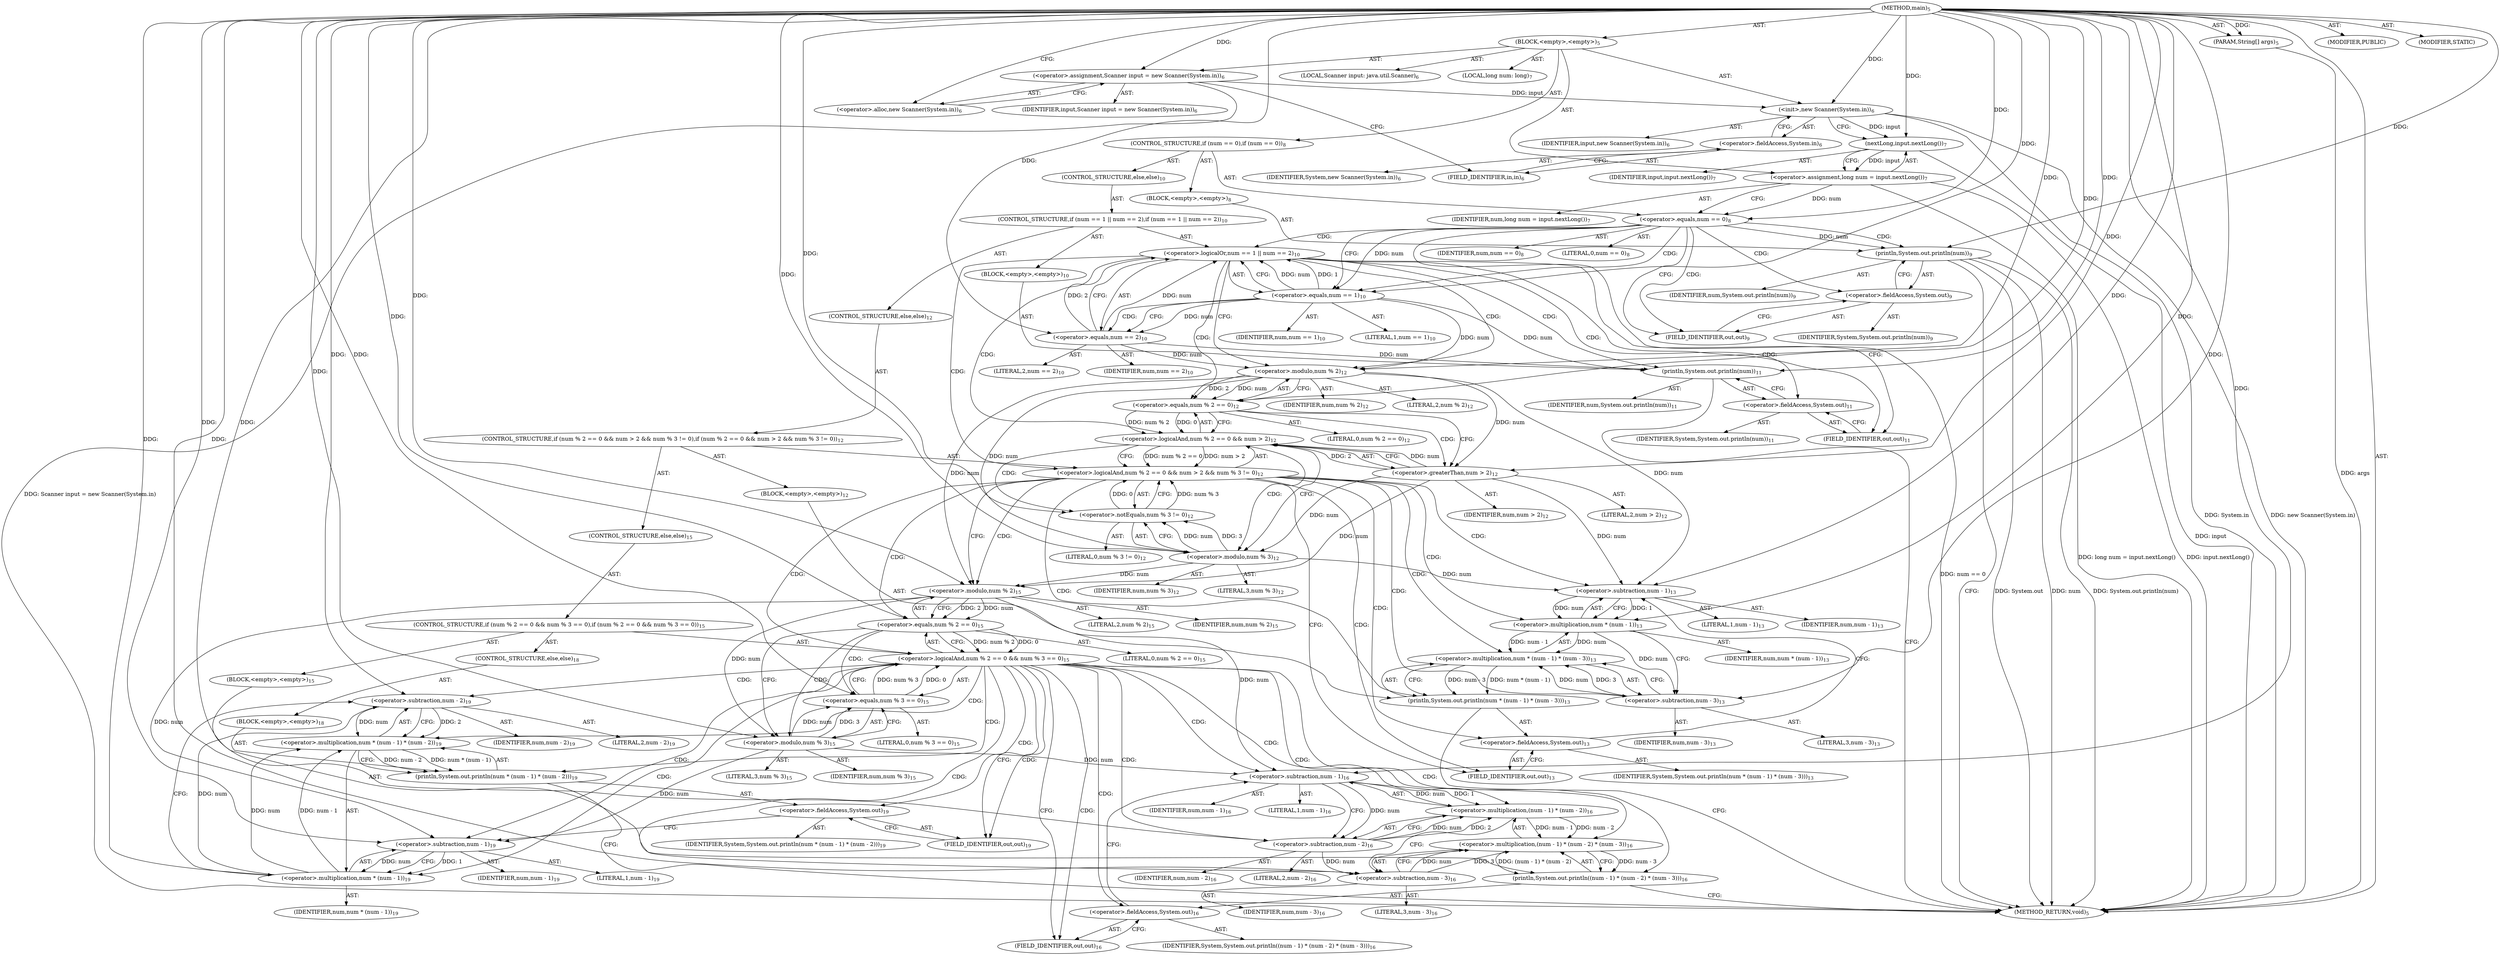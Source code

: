 digraph "main" {  
"19" [label = <(METHOD,main)<SUB>5</SUB>> ]
"20" [label = <(PARAM,String[] args)<SUB>5</SUB>> ]
"21" [label = <(BLOCK,&lt;empty&gt;,&lt;empty&gt;)<SUB>5</SUB>> ]
"4" [label = <(LOCAL,Scanner input: java.util.Scanner)<SUB>6</SUB>> ]
"22" [label = <(&lt;operator&gt;.assignment,Scanner input = new Scanner(System.in))<SUB>6</SUB>> ]
"23" [label = <(IDENTIFIER,input,Scanner input = new Scanner(System.in))<SUB>6</SUB>> ]
"24" [label = <(&lt;operator&gt;.alloc,new Scanner(System.in))<SUB>6</SUB>> ]
"25" [label = <(&lt;init&gt;,new Scanner(System.in))<SUB>6</SUB>> ]
"3" [label = <(IDENTIFIER,input,new Scanner(System.in))<SUB>6</SUB>> ]
"26" [label = <(&lt;operator&gt;.fieldAccess,System.in)<SUB>6</SUB>> ]
"27" [label = <(IDENTIFIER,System,new Scanner(System.in))<SUB>6</SUB>> ]
"28" [label = <(FIELD_IDENTIFIER,in,in)<SUB>6</SUB>> ]
"29" [label = <(LOCAL,long num: long)<SUB>7</SUB>> ]
"30" [label = <(&lt;operator&gt;.assignment,long num = input.nextLong())<SUB>7</SUB>> ]
"31" [label = <(IDENTIFIER,num,long num = input.nextLong())<SUB>7</SUB>> ]
"32" [label = <(nextLong,input.nextLong())<SUB>7</SUB>> ]
"33" [label = <(IDENTIFIER,input,input.nextLong())<SUB>7</SUB>> ]
"34" [label = <(CONTROL_STRUCTURE,if (num == 0),if (num == 0))<SUB>8</SUB>> ]
"35" [label = <(&lt;operator&gt;.equals,num == 0)<SUB>8</SUB>> ]
"36" [label = <(IDENTIFIER,num,num == 0)<SUB>8</SUB>> ]
"37" [label = <(LITERAL,0,num == 0)<SUB>8</SUB>> ]
"38" [label = <(BLOCK,&lt;empty&gt;,&lt;empty&gt;)<SUB>8</SUB>> ]
"39" [label = <(println,System.out.println(num))<SUB>9</SUB>> ]
"40" [label = <(&lt;operator&gt;.fieldAccess,System.out)<SUB>9</SUB>> ]
"41" [label = <(IDENTIFIER,System,System.out.println(num))<SUB>9</SUB>> ]
"42" [label = <(FIELD_IDENTIFIER,out,out)<SUB>9</SUB>> ]
"43" [label = <(IDENTIFIER,num,System.out.println(num))<SUB>9</SUB>> ]
"44" [label = <(CONTROL_STRUCTURE,else,else)<SUB>10</SUB>> ]
"45" [label = <(CONTROL_STRUCTURE,if (num == 1 || num == 2),if (num == 1 || num == 2))<SUB>10</SUB>> ]
"46" [label = <(&lt;operator&gt;.logicalOr,num == 1 || num == 2)<SUB>10</SUB>> ]
"47" [label = <(&lt;operator&gt;.equals,num == 1)<SUB>10</SUB>> ]
"48" [label = <(IDENTIFIER,num,num == 1)<SUB>10</SUB>> ]
"49" [label = <(LITERAL,1,num == 1)<SUB>10</SUB>> ]
"50" [label = <(&lt;operator&gt;.equals,num == 2)<SUB>10</SUB>> ]
"51" [label = <(IDENTIFIER,num,num == 2)<SUB>10</SUB>> ]
"52" [label = <(LITERAL,2,num == 2)<SUB>10</SUB>> ]
"53" [label = <(BLOCK,&lt;empty&gt;,&lt;empty&gt;)<SUB>10</SUB>> ]
"54" [label = <(println,System.out.println(num))<SUB>11</SUB>> ]
"55" [label = <(&lt;operator&gt;.fieldAccess,System.out)<SUB>11</SUB>> ]
"56" [label = <(IDENTIFIER,System,System.out.println(num))<SUB>11</SUB>> ]
"57" [label = <(FIELD_IDENTIFIER,out,out)<SUB>11</SUB>> ]
"58" [label = <(IDENTIFIER,num,System.out.println(num))<SUB>11</SUB>> ]
"59" [label = <(CONTROL_STRUCTURE,else,else)<SUB>12</SUB>> ]
"60" [label = <(CONTROL_STRUCTURE,if (num % 2 == 0 &amp;&amp; num &gt; 2 &amp;&amp; num % 3 != 0),if (num % 2 == 0 &amp;&amp; num &gt; 2 &amp;&amp; num % 3 != 0))<SUB>12</SUB>> ]
"61" [label = <(&lt;operator&gt;.logicalAnd,num % 2 == 0 &amp;&amp; num &gt; 2 &amp;&amp; num % 3 != 0)<SUB>12</SUB>> ]
"62" [label = <(&lt;operator&gt;.logicalAnd,num % 2 == 0 &amp;&amp; num &gt; 2)<SUB>12</SUB>> ]
"63" [label = <(&lt;operator&gt;.equals,num % 2 == 0)<SUB>12</SUB>> ]
"64" [label = <(&lt;operator&gt;.modulo,num % 2)<SUB>12</SUB>> ]
"65" [label = <(IDENTIFIER,num,num % 2)<SUB>12</SUB>> ]
"66" [label = <(LITERAL,2,num % 2)<SUB>12</SUB>> ]
"67" [label = <(LITERAL,0,num % 2 == 0)<SUB>12</SUB>> ]
"68" [label = <(&lt;operator&gt;.greaterThan,num &gt; 2)<SUB>12</SUB>> ]
"69" [label = <(IDENTIFIER,num,num &gt; 2)<SUB>12</SUB>> ]
"70" [label = <(LITERAL,2,num &gt; 2)<SUB>12</SUB>> ]
"71" [label = <(&lt;operator&gt;.notEquals,num % 3 != 0)<SUB>12</SUB>> ]
"72" [label = <(&lt;operator&gt;.modulo,num % 3)<SUB>12</SUB>> ]
"73" [label = <(IDENTIFIER,num,num % 3)<SUB>12</SUB>> ]
"74" [label = <(LITERAL,3,num % 3)<SUB>12</SUB>> ]
"75" [label = <(LITERAL,0,num % 3 != 0)<SUB>12</SUB>> ]
"76" [label = <(BLOCK,&lt;empty&gt;,&lt;empty&gt;)<SUB>12</SUB>> ]
"77" [label = <(println,System.out.println(num * (num - 1) * (num - 3)))<SUB>13</SUB>> ]
"78" [label = <(&lt;operator&gt;.fieldAccess,System.out)<SUB>13</SUB>> ]
"79" [label = <(IDENTIFIER,System,System.out.println(num * (num - 1) * (num - 3)))<SUB>13</SUB>> ]
"80" [label = <(FIELD_IDENTIFIER,out,out)<SUB>13</SUB>> ]
"81" [label = <(&lt;operator&gt;.multiplication,num * (num - 1) * (num - 3))<SUB>13</SUB>> ]
"82" [label = <(&lt;operator&gt;.multiplication,num * (num - 1))<SUB>13</SUB>> ]
"83" [label = <(IDENTIFIER,num,num * (num - 1))<SUB>13</SUB>> ]
"84" [label = <(&lt;operator&gt;.subtraction,num - 1)<SUB>13</SUB>> ]
"85" [label = <(IDENTIFIER,num,num - 1)<SUB>13</SUB>> ]
"86" [label = <(LITERAL,1,num - 1)<SUB>13</SUB>> ]
"87" [label = <(&lt;operator&gt;.subtraction,num - 3)<SUB>13</SUB>> ]
"88" [label = <(IDENTIFIER,num,num - 3)<SUB>13</SUB>> ]
"89" [label = <(LITERAL,3,num - 3)<SUB>13</SUB>> ]
"90" [label = <(CONTROL_STRUCTURE,else,else)<SUB>15</SUB>> ]
"91" [label = <(CONTROL_STRUCTURE,if (num % 2 == 0 &amp;&amp; num % 3 == 0),if (num % 2 == 0 &amp;&amp; num % 3 == 0))<SUB>15</SUB>> ]
"92" [label = <(&lt;operator&gt;.logicalAnd,num % 2 == 0 &amp;&amp; num % 3 == 0)<SUB>15</SUB>> ]
"93" [label = <(&lt;operator&gt;.equals,num % 2 == 0)<SUB>15</SUB>> ]
"94" [label = <(&lt;operator&gt;.modulo,num % 2)<SUB>15</SUB>> ]
"95" [label = <(IDENTIFIER,num,num % 2)<SUB>15</SUB>> ]
"96" [label = <(LITERAL,2,num % 2)<SUB>15</SUB>> ]
"97" [label = <(LITERAL,0,num % 2 == 0)<SUB>15</SUB>> ]
"98" [label = <(&lt;operator&gt;.equals,num % 3 == 0)<SUB>15</SUB>> ]
"99" [label = <(&lt;operator&gt;.modulo,num % 3)<SUB>15</SUB>> ]
"100" [label = <(IDENTIFIER,num,num % 3)<SUB>15</SUB>> ]
"101" [label = <(LITERAL,3,num % 3)<SUB>15</SUB>> ]
"102" [label = <(LITERAL,0,num % 3 == 0)<SUB>15</SUB>> ]
"103" [label = <(BLOCK,&lt;empty&gt;,&lt;empty&gt;)<SUB>15</SUB>> ]
"104" [label = <(println,System.out.println((num - 1) * (num - 2) * (num - 3)))<SUB>16</SUB>> ]
"105" [label = <(&lt;operator&gt;.fieldAccess,System.out)<SUB>16</SUB>> ]
"106" [label = <(IDENTIFIER,System,System.out.println((num - 1) * (num - 2) * (num - 3)))<SUB>16</SUB>> ]
"107" [label = <(FIELD_IDENTIFIER,out,out)<SUB>16</SUB>> ]
"108" [label = <(&lt;operator&gt;.multiplication,(num - 1) * (num - 2) * (num - 3))<SUB>16</SUB>> ]
"109" [label = <(&lt;operator&gt;.multiplication,(num - 1) * (num - 2))<SUB>16</SUB>> ]
"110" [label = <(&lt;operator&gt;.subtraction,num - 1)<SUB>16</SUB>> ]
"111" [label = <(IDENTIFIER,num,num - 1)<SUB>16</SUB>> ]
"112" [label = <(LITERAL,1,num - 1)<SUB>16</SUB>> ]
"113" [label = <(&lt;operator&gt;.subtraction,num - 2)<SUB>16</SUB>> ]
"114" [label = <(IDENTIFIER,num,num - 2)<SUB>16</SUB>> ]
"115" [label = <(LITERAL,2,num - 2)<SUB>16</SUB>> ]
"116" [label = <(&lt;operator&gt;.subtraction,num - 3)<SUB>16</SUB>> ]
"117" [label = <(IDENTIFIER,num,num - 3)<SUB>16</SUB>> ]
"118" [label = <(LITERAL,3,num - 3)<SUB>16</SUB>> ]
"119" [label = <(CONTROL_STRUCTURE,else,else)<SUB>18</SUB>> ]
"120" [label = <(BLOCK,&lt;empty&gt;,&lt;empty&gt;)<SUB>18</SUB>> ]
"121" [label = <(println,System.out.println(num * (num - 1) * (num - 2)))<SUB>19</SUB>> ]
"122" [label = <(&lt;operator&gt;.fieldAccess,System.out)<SUB>19</SUB>> ]
"123" [label = <(IDENTIFIER,System,System.out.println(num * (num - 1) * (num - 2)))<SUB>19</SUB>> ]
"124" [label = <(FIELD_IDENTIFIER,out,out)<SUB>19</SUB>> ]
"125" [label = <(&lt;operator&gt;.multiplication,num * (num - 1) * (num - 2))<SUB>19</SUB>> ]
"126" [label = <(&lt;operator&gt;.multiplication,num * (num - 1))<SUB>19</SUB>> ]
"127" [label = <(IDENTIFIER,num,num * (num - 1))<SUB>19</SUB>> ]
"128" [label = <(&lt;operator&gt;.subtraction,num - 1)<SUB>19</SUB>> ]
"129" [label = <(IDENTIFIER,num,num - 1)<SUB>19</SUB>> ]
"130" [label = <(LITERAL,1,num - 1)<SUB>19</SUB>> ]
"131" [label = <(&lt;operator&gt;.subtraction,num - 2)<SUB>19</SUB>> ]
"132" [label = <(IDENTIFIER,num,num - 2)<SUB>19</SUB>> ]
"133" [label = <(LITERAL,2,num - 2)<SUB>19</SUB>> ]
"134" [label = <(MODIFIER,PUBLIC)> ]
"135" [label = <(MODIFIER,STATIC)> ]
"136" [label = <(METHOD_RETURN,void)<SUB>5</SUB>> ]
  "19" -> "20"  [ label = "AST: "] 
  "19" -> "21"  [ label = "AST: "] 
  "19" -> "134"  [ label = "AST: "] 
  "19" -> "135"  [ label = "AST: "] 
  "19" -> "136"  [ label = "AST: "] 
  "21" -> "4"  [ label = "AST: "] 
  "21" -> "22"  [ label = "AST: "] 
  "21" -> "25"  [ label = "AST: "] 
  "21" -> "29"  [ label = "AST: "] 
  "21" -> "30"  [ label = "AST: "] 
  "21" -> "34"  [ label = "AST: "] 
  "22" -> "23"  [ label = "AST: "] 
  "22" -> "24"  [ label = "AST: "] 
  "25" -> "3"  [ label = "AST: "] 
  "25" -> "26"  [ label = "AST: "] 
  "26" -> "27"  [ label = "AST: "] 
  "26" -> "28"  [ label = "AST: "] 
  "30" -> "31"  [ label = "AST: "] 
  "30" -> "32"  [ label = "AST: "] 
  "32" -> "33"  [ label = "AST: "] 
  "34" -> "35"  [ label = "AST: "] 
  "34" -> "38"  [ label = "AST: "] 
  "34" -> "44"  [ label = "AST: "] 
  "35" -> "36"  [ label = "AST: "] 
  "35" -> "37"  [ label = "AST: "] 
  "38" -> "39"  [ label = "AST: "] 
  "39" -> "40"  [ label = "AST: "] 
  "39" -> "43"  [ label = "AST: "] 
  "40" -> "41"  [ label = "AST: "] 
  "40" -> "42"  [ label = "AST: "] 
  "44" -> "45"  [ label = "AST: "] 
  "45" -> "46"  [ label = "AST: "] 
  "45" -> "53"  [ label = "AST: "] 
  "45" -> "59"  [ label = "AST: "] 
  "46" -> "47"  [ label = "AST: "] 
  "46" -> "50"  [ label = "AST: "] 
  "47" -> "48"  [ label = "AST: "] 
  "47" -> "49"  [ label = "AST: "] 
  "50" -> "51"  [ label = "AST: "] 
  "50" -> "52"  [ label = "AST: "] 
  "53" -> "54"  [ label = "AST: "] 
  "54" -> "55"  [ label = "AST: "] 
  "54" -> "58"  [ label = "AST: "] 
  "55" -> "56"  [ label = "AST: "] 
  "55" -> "57"  [ label = "AST: "] 
  "59" -> "60"  [ label = "AST: "] 
  "60" -> "61"  [ label = "AST: "] 
  "60" -> "76"  [ label = "AST: "] 
  "60" -> "90"  [ label = "AST: "] 
  "61" -> "62"  [ label = "AST: "] 
  "61" -> "71"  [ label = "AST: "] 
  "62" -> "63"  [ label = "AST: "] 
  "62" -> "68"  [ label = "AST: "] 
  "63" -> "64"  [ label = "AST: "] 
  "63" -> "67"  [ label = "AST: "] 
  "64" -> "65"  [ label = "AST: "] 
  "64" -> "66"  [ label = "AST: "] 
  "68" -> "69"  [ label = "AST: "] 
  "68" -> "70"  [ label = "AST: "] 
  "71" -> "72"  [ label = "AST: "] 
  "71" -> "75"  [ label = "AST: "] 
  "72" -> "73"  [ label = "AST: "] 
  "72" -> "74"  [ label = "AST: "] 
  "76" -> "77"  [ label = "AST: "] 
  "77" -> "78"  [ label = "AST: "] 
  "77" -> "81"  [ label = "AST: "] 
  "78" -> "79"  [ label = "AST: "] 
  "78" -> "80"  [ label = "AST: "] 
  "81" -> "82"  [ label = "AST: "] 
  "81" -> "87"  [ label = "AST: "] 
  "82" -> "83"  [ label = "AST: "] 
  "82" -> "84"  [ label = "AST: "] 
  "84" -> "85"  [ label = "AST: "] 
  "84" -> "86"  [ label = "AST: "] 
  "87" -> "88"  [ label = "AST: "] 
  "87" -> "89"  [ label = "AST: "] 
  "90" -> "91"  [ label = "AST: "] 
  "91" -> "92"  [ label = "AST: "] 
  "91" -> "103"  [ label = "AST: "] 
  "91" -> "119"  [ label = "AST: "] 
  "92" -> "93"  [ label = "AST: "] 
  "92" -> "98"  [ label = "AST: "] 
  "93" -> "94"  [ label = "AST: "] 
  "93" -> "97"  [ label = "AST: "] 
  "94" -> "95"  [ label = "AST: "] 
  "94" -> "96"  [ label = "AST: "] 
  "98" -> "99"  [ label = "AST: "] 
  "98" -> "102"  [ label = "AST: "] 
  "99" -> "100"  [ label = "AST: "] 
  "99" -> "101"  [ label = "AST: "] 
  "103" -> "104"  [ label = "AST: "] 
  "104" -> "105"  [ label = "AST: "] 
  "104" -> "108"  [ label = "AST: "] 
  "105" -> "106"  [ label = "AST: "] 
  "105" -> "107"  [ label = "AST: "] 
  "108" -> "109"  [ label = "AST: "] 
  "108" -> "116"  [ label = "AST: "] 
  "109" -> "110"  [ label = "AST: "] 
  "109" -> "113"  [ label = "AST: "] 
  "110" -> "111"  [ label = "AST: "] 
  "110" -> "112"  [ label = "AST: "] 
  "113" -> "114"  [ label = "AST: "] 
  "113" -> "115"  [ label = "AST: "] 
  "116" -> "117"  [ label = "AST: "] 
  "116" -> "118"  [ label = "AST: "] 
  "119" -> "120"  [ label = "AST: "] 
  "120" -> "121"  [ label = "AST: "] 
  "121" -> "122"  [ label = "AST: "] 
  "121" -> "125"  [ label = "AST: "] 
  "122" -> "123"  [ label = "AST: "] 
  "122" -> "124"  [ label = "AST: "] 
  "125" -> "126"  [ label = "AST: "] 
  "125" -> "131"  [ label = "AST: "] 
  "126" -> "127"  [ label = "AST: "] 
  "126" -> "128"  [ label = "AST: "] 
  "128" -> "129"  [ label = "AST: "] 
  "128" -> "130"  [ label = "AST: "] 
  "131" -> "132"  [ label = "AST: "] 
  "131" -> "133"  [ label = "AST: "] 
  "22" -> "28"  [ label = "CFG: "] 
  "25" -> "32"  [ label = "CFG: "] 
  "30" -> "35"  [ label = "CFG: "] 
  "24" -> "22"  [ label = "CFG: "] 
  "26" -> "25"  [ label = "CFG: "] 
  "32" -> "30"  [ label = "CFG: "] 
  "35" -> "42"  [ label = "CFG: "] 
  "35" -> "47"  [ label = "CFG: "] 
  "28" -> "26"  [ label = "CFG: "] 
  "39" -> "136"  [ label = "CFG: "] 
  "40" -> "39"  [ label = "CFG: "] 
  "46" -> "57"  [ label = "CFG: "] 
  "46" -> "64"  [ label = "CFG: "] 
  "42" -> "40"  [ label = "CFG: "] 
  "47" -> "46"  [ label = "CFG: "] 
  "47" -> "50"  [ label = "CFG: "] 
  "50" -> "46"  [ label = "CFG: "] 
  "54" -> "136"  [ label = "CFG: "] 
  "55" -> "54"  [ label = "CFG: "] 
  "61" -> "80"  [ label = "CFG: "] 
  "61" -> "94"  [ label = "CFG: "] 
  "57" -> "55"  [ label = "CFG: "] 
  "62" -> "61"  [ label = "CFG: "] 
  "62" -> "72"  [ label = "CFG: "] 
  "71" -> "61"  [ label = "CFG: "] 
  "77" -> "136"  [ label = "CFG: "] 
  "63" -> "62"  [ label = "CFG: "] 
  "63" -> "68"  [ label = "CFG: "] 
  "68" -> "62"  [ label = "CFG: "] 
  "72" -> "71"  [ label = "CFG: "] 
  "78" -> "84"  [ label = "CFG: "] 
  "81" -> "77"  [ label = "CFG: "] 
  "92" -> "107"  [ label = "CFG: "] 
  "92" -> "124"  [ label = "CFG: "] 
  "64" -> "63"  [ label = "CFG: "] 
  "80" -> "78"  [ label = "CFG: "] 
  "82" -> "87"  [ label = "CFG: "] 
  "87" -> "81"  [ label = "CFG: "] 
  "93" -> "92"  [ label = "CFG: "] 
  "93" -> "99"  [ label = "CFG: "] 
  "98" -> "92"  [ label = "CFG: "] 
  "104" -> "136"  [ label = "CFG: "] 
  "84" -> "82"  [ label = "CFG: "] 
  "94" -> "93"  [ label = "CFG: "] 
  "99" -> "98"  [ label = "CFG: "] 
  "105" -> "110"  [ label = "CFG: "] 
  "108" -> "104"  [ label = "CFG: "] 
  "121" -> "136"  [ label = "CFG: "] 
  "107" -> "105"  [ label = "CFG: "] 
  "109" -> "116"  [ label = "CFG: "] 
  "116" -> "108"  [ label = "CFG: "] 
  "122" -> "128"  [ label = "CFG: "] 
  "125" -> "121"  [ label = "CFG: "] 
  "110" -> "113"  [ label = "CFG: "] 
  "113" -> "109"  [ label = "CFG: "] 
  "124" -> "122"  [ label = "CFG: "] 
  "126" -> "131"  [ label = "CFG: "] 
  "131" -> "125"  [ label = "CFG: "] 
  "128" -> "126"  [ label = "CFG: "] 
  "19" -> "24"  [ label = "CFG: "] 
  "20" -> "136"  [ label = "DDG: args"] 
  "22" -> "136"  [ label = "DDG: Scanner input = new Scanner(System.in)"] 
  "25" -> "136"  [ label = "DDG: System.in"] 
  "25" -> "136"  [ label = "DDG: new Scanner(System.in)"] 
  "32" -> "136"  [ label = "DDG: input"] 
  "30" -> "136"  [ label = "DDG: input.nextLong()"] 
  "30" -> "136"  [ label = "DDG: long num = input.nextLong()"] 
  "35" -> "136"  [ label = "DDG: num == 0"] 
  "39" -> "136"  [ label = "DDG: System.out"] 
  "39" -> "136"  [ label = "DDG: num"] 
  "39" -> "136"  [ label = "DDG: System.out.println(num)"] 
  "19" -> "20"  [ label = "DDG: "] 
  "19" -> "22"  [ label = "DDG: "] 
  "32" -> "30"  [ label = "DDG: input"] 
  "22" -> "25"  [ label = "DDG: input"] 
  "19" -> "25"  [ label = "DDG: "] 
  "25" -> "32"  [ label = "DDG: input"] 
  "19" -> "32"  [ label = "DDG: "] 
  "30" -> "35"  [ label = "DDG: num"] 
  "19" -> "35"  [ label = "DDG: "] 
  "35" -> "39"  [ label = "DDG: num"] 
  "19" -> "39"  [ label = "DDG: "] 
  "47" -> "46"  [ label = "DDG: num"] 
  "47" -> "46"  [ label = "DDG: 1"] 
  "50" -> "46"  [ label = "DDG: num"] 
  "50" -> "46"  [ label = "DDG: 2"] 
  "35" -> "47"  [ label = "DDG: num"] 
  "19" -> "47"  [ label = "DDG: "] 
  "47" -> "50"  [ label = "DDG: num"] 
  "19" -> "50"  [ label = "DDG: "] 
  "47" -> "54"  [ label = "DDG: num"] 
  "50" -> "54"  [ label = "DDG: num"] 
  "19" -> "54"  [ label = "DDG: "] 
  "62" -> "61"  [ label = "DDG: num % 2 == 0"] 
  "62" -> "61"  [ label = "DDG: num &gt; 2"] 
  "71" -> "61"  [ label = "DDG: num % 3"] 
  "71" -> "61"  [ label = "DDG: 0"] 
  "63" -> "62"  [ label = "DDG: num % 2"] 
  "63" -> "62"  [ label = "DDG: 0"] 
  "68" -> "62"  [ label = "DDG: num"] 
  "68" -> "62"  [ label = "DDG: 2"] 
  "72" -> "71"  [ label = "DDG: num"] 
  "72" -> "71"  [ label = "DDG: 3"] 
  "19" -> "71"  [ label = "DDG: "] 
  "81" -> "77"  [ label = "DDG: num * (num - 1)"] 
  "81" -> "77"  [ label = "DDG: num - 3"] 
  "64" -> "63"  [ label = "DDG: num"] 
  "64" -> "63"  [ label = "DDG: 2"] 
  "19" -> "63"  [ label = "DDG: "] 
  "64" -> "68"  [ label = "DDG: num"] 
  "19" -> "68"  [ label = "DDG: "] 
  "64" -> "72"  [ label = "DDG: num"] 
  "68" -> "72"  [ label = "DDG: num"] 
  "19" -> "72"  [ label = "DDG: "] 
  "82" -> "81"  [ label = "DDG: num"] 
  "82" -> "81"  [ label = "DDG: num - 1"] 
  "87" -> "81"  [ label = "DDG: num"] 
  "87" -> "81"  [ label = "DDG: 3"] 
  "93" -> "92"  [ label = "DDG: num % 2"] 
  "93" -> "92"  [ label = "DDG: 0"] 
  "98" -> "92"  [ label = "DDG: num % 3"] 
  "98" -> "92"  [ label = "DDG: 0"] 
  "47" -> "64"  [ label = "DDG: num"] 
  "50" -> "64"  [ label = "DDG: num"] 
  "19" -> "64"  [ label = "DDG: "] 
  "84" -> "82"  [ label = "DDG: num"] 
  "19" -> "82"  [ label = "DDG: "] 
  "84" -> "82"  [ label = "DDG: 1"] 
  "82" -> "87"  [ label = "DDG: num"] 
  "19" -> "87"  [ label = "DDG: "] 
  "94" -> "93"  [ label = "DDG: num"] 
  "94" -> "93"  [ label = "DDG: 2"] 
  "19" -> "93"  [ label = "DDG: "] 
  "99" -> "98"  [ label = "DDG: num"] 
  "99" -> "98"  [ label = "DDG: 3"] 
  "19" -> "98"  [ label = "DDG: "] 
  "108" -> "104"  [ label = "DDG: (num - 1) * (num - 2)"] 
  "108" -> "104"  [ label = "DDG: num - 3"] 
  "64" -> "84"  [ label = "DDG: num"] 
  "68" -> "84"  [ label = "DDG: num"] 
  "72" -> "84"  [ label = "DDG: num"] 
  "19" -> "84"  [ label = "DDG: "] 
  "64" -> "94"  [ label = "DDG: num"] 
  "68" -> "94"  [ label = "DDG: num"] 
  "72" -> "94"  [ label = "DDG: num"] 
  "19" -> "94"  [ label = "DDG: "] 
  "94" -> "99"  [ label = "DDG: num"] 
  "19" -> "99"  [ label = "DDG: "] 
  "109" -> "108"  [ label = "DDG: num - 1"] 
  "109" -> "108"  [ label = "DDG: num - 2"] 
  "116" -> "108"  [ label = "DDG: num"] 
  "116" -> "108"  [ label = "DDG: 3"] 
  "125" -> "121"  [ label = "DDG: num * (num - 1)"] 
  "125" -> "121"  [ label = "DDG: num - 2"] 
  "110" -> "109"  [ label = "DDG: num"] 
  "110" -> "109"  [ label = "DDG: 1"] 
  "113" -> "109"  [ label = "DDG: num"] 
  "113" -> "109"  [ label = "DDG: 2"] 
  "113" -> "116"  [ label = "DDG: num"] 
  "19" -> "116"  [ label = "DDG: "] 
  "126" -> "125"  [ label = "DDG: num"] 
  "126" -> "125"  [ label = "DDG: num - 1"] 
  "131" -> "125"  [ label = "DDG: num"] 
  "131" -> "125"  [ label = "DDG: 2"] 
  "94" -> "110"  [ label = "DDG: num"] 
  "99" -> "110"  [ label = "DDG: num"] 
  "19" -> "110"  [ label = "DDG: "] 
  "110" -> "113"  [ label = "DDG: num"] 
  "19" -> "113"  [ label = "DDG: "] 
  "128" -> "126"  [ label = "DDG: num"] 
  "19" -> "126"  [ label = "DDG: "] 
  "128" -> "126"  [ label = "DDG: 1"] 
  "126" -> "131"  [ label = "DDG: num"] 
  "19" -> "131"  [ label = "DDG: "] 
  "94" -> "128"  [ label = "DDG: num"] 
  "99" -> "128"  [ label = "DDG: num"] 
  "19" -> "128"  [ label = "DDG: "] 
  "35" -> "47"  [ label = "CDG: "] 
  "35" -> "42"  [ label = "CDG: "] 
  "35" -> "46"  [ label = "CDG: "] 
  "35" -> "40"  [ label = "CDG: "] 
  "35" -> "39"  [ label = "CDG: "] 
  "46" -> "64"  [ label = "CDG: "] 
  "46" -> "57"  [ label = "CDG: "] 
  "46" -> "54"  [ label = "CDG: "] 
  "46" -> "61"  [ label = "CDG: "] 
  "46" -> "63"  [ label = "CDG: "] 
  "46" -> "55"  [ label = "CDG: "] 
  "46" -> "62"  [ label = "CDG: "] 
  "47" -> "50"  [ label = "CDG: "] 
  "61" -> "94"  [ label = "CDG: "] 
  "61" -> "77"  [ label = "CDG: "] 
  "61" -> "81"  [ label = "CDG: "] 
  "61" -> "84"  [ label = "CDG: "] 
  "61" -> "92"  [ label = "CDG: "] 
  "61" -> "87"  [ label = "CDG: "] 
  "61" -> "82"  [ label = "CDG: "] 
  "61" -> "93"  [ label = "CDG: "] 
  "61" -> "80"  [ label = "CDG: "] 
  "61" -> "78"  [ label = "CDG: "] 
  "62" -> "72"  [ label = "CDG: "] 
  "62" -> "71"  [ label = "CDG: "] 
  "63" -> "68"  [ label = "CDG: "] 
  "92" -> "107"  [ label = "CDG: "] 
  "92" -> "113"  [ label = "CDG: "] 
  "92" -> "116"  [ label = "CDG: "] 
  "92" -> "122"  [ label = "CDG: "] 
  "92" -> "128"  [ label = "CDG: "] 
  "92" -> "131"  [ label = "CDG: "] 
  "92" -> "104"  [ label = "CDG: "] 
  "92" -> "121"  [ label = "CDG: "] 
  "92" -> "126"  [ label = "CDG: "] 
  "92" -> "105"  [ label = "CDG: "] 
  "92" -> "110"  [ label = "CDG: "] 
  "92" -> "124"  [ label = "CDG: "] 
  "92" -> "108"  [ label = "CDG: "] 
  "92" -> "125"  [ label = "CDG: "] 
  "92" -> "109"  [ label = "CDG: "] 
  "93" -> "98"  [ label = "CDG: "] 
  "93" -> "99"  [ label = "CDG: "] 
}
